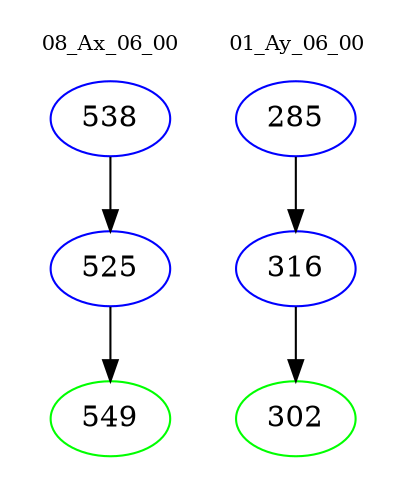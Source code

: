 digraph{
subgraph cluster_0 {
color = white
label = "08_Ax_06_00";
fontsize=10;
T0_538 [label="538", color="blue"]
T0_538 -> T0_525 [color="black"]
T0_525 [label="525", color="blue"]
T0_525 -> T0_549 [color="black"]
T0_549 [label="549", color="green"]
}
subgraph cluster_1 {
color = white
label = "01_Ay_06_00";
fontsize=10;
T1_285 [label="285", color="blue"]
T1_285 -> T1_316 [color="black"]
T1_316 [label="316", color="blue"]
T1_316 -> T1_302 [color="black"]
T1_302 [label="302", color="green"]
}
}
